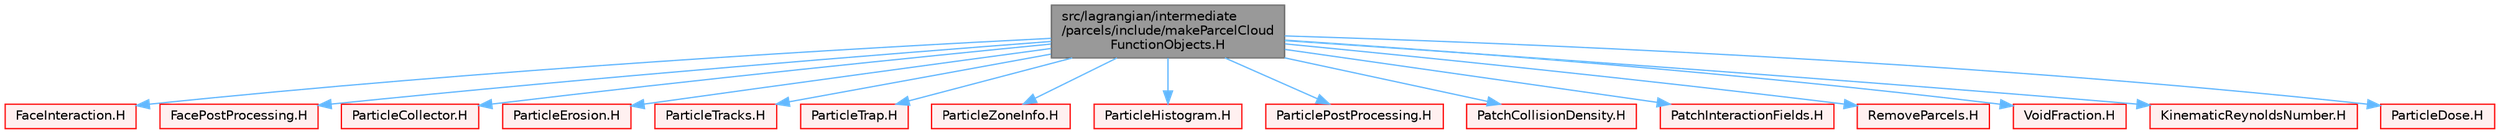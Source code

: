 digraph "src/lagrangian/intermediate/parcels/include/makeParcelCloudFunctionObjects.H"
{
 // LATEX_PDF_SIZE
  bgcolor="transparent";
  edge [fontname=Helvetica,fontsize=10,labelfontname=Helvetica,labelfontsize=10];
  node [fontname=Helvetica,fontsize=10,shape=box,height=0.2,width=0.4];
  Node1 [id="Node000001",label="src/lagrangian/intermediate\l/parcels/include/makeParcelCloud\lFunctionObjects.H",height=0.2,width=0.4,color="gray40", fillcolor="grey60", style="filled", fontcolor="black",tooltip=" "];
  Node1 -> Node2 [id="edge1_Node000001_Node000002",color="steelblue1",style="solid",tooltip=" "];
  Node2 [id="Node000002",label="FaceInteraction.H",height=0.2,width=0.4,color="red", fillcolor="#FFF0F0", style="filled",URL="$FaceInteraction_8H.html",tooltip=" "];
  Node1 -> Node243 [id="edge2_Node000001_Node000243",color="steelblue1",style="solid",tooltip=" "];
  Node243 [id="Node000243",label="FacePostProcessing.H",height=0.2,width=0.4,color="red", fillcolor="#FFF0F0", style="filled",URL="$FacePostProcessing_8H.html",tooltip=" "];
  Node1 -> Node254 [id="edge3_Node000001_Node000254",color="steelblue1",style="solid",tooltip=" "];
  Node254 [id="Node000254",label="ParticleCollector.H",height=0.2,width=0.4,color="red", fillcolor="#FFF0F0", style="filled",URL="$ParticleCollector_8H.html",tooltip=" "];
  Node1 -> Node264 [id="edge4_Node000001_Node000264",color="steelblue1",style="solid",tooltip=" "];
  Node264 [id="Node000264",label="ParticleErosion.H",height=0.2,width=0.4,color="red", fillcolor="#FFF0F0", style="filled",URL="$ParticleErosion_8H.html",tooltip=" "];
  Node1 -> Node396 [id="edge5_Node000001_Node000396",color="steelblue1",style="solid",tooltip=" "];
  Node396 [id="Node000396",label="ParticleTracks.H",height=0.2,width=0.4,color="red", fillcolor="#FFF0F0", style="filled",URL="$ParticleTracks_8H.html",tooltip=" "];
  Node1 -> Node399 [id="edge6_Node000001_Node000399",color="steelblue1",style="solid",tooltip=" "];
  Node399 [id="Node000399",label="ParticleTrap.H",height=0.2,width=0.4,color="red", fillcolor="#FFF0F0", style="filled",URL="$ParticleTrap_8H.html",tooltip=" "];
  Node1 -> Node400 [id="edge7_Node000001_Node000400",color="steelblue1",style="solid",tooltip=" "];
  Node400 [id="Node000400",label="ParticleZoneInfo.H",height=0.2,width=0.4,color="red", fillcolor="#FFF0F0", style="filled",URL="$ParticleZoneInfo_8H.html",tooltip=" "];
  Node1 -> Node410 [id="edge8_Node000001_Node000410",color="steelblue1",style="solid",tooltip=" "];
  Node410 [id="Node000410",label="ParticleHistogram.H",height=0.2,width=0.4,color="red", fillcolor="#FFF0F0", style="filled",URL="$ParticleHistogram_8H.html",tooltip=" "];
  Node1 -> Node412 [id="edge9_Node000001_Node000412",color="steelblue1",style="solid",tooltip=" "];
  Node412 [id="Node000412",label="ParticlePostProcessing.H",height=0.2,width=0.4,color="red", fillcolor="#FFF0F0", style="filled",URL="$ParticlePostProcessing_8H.html",tooltip=" "];
  Node1 -> Node413 [id="edge10_Node000001_Node000413",color="steelblue1",style="solid",tooltip=" "];
  Node413 [id="Node000413",label="PatchCollisionDensity.H",height=0.2,width=0.4,color="red", fillcolor="#FFF0F0", style="filled",URL="$PatchCollisionDensity_8H.html",tooltip=" "];
  Node1 -> Node414 [id="edge11_Node000001_Node000414",color="steelblue1",style="solid",tooltip=" "];
  Node414 [id="Node000414",label="PatchInteractionFields.H",height=0.2,width=0.4,color="red", fillcolor="#FFF0F0", style="filled",URL="$PatchInteractionFields_8H.html",tooltip=" "];
  Node1 -> Node415 [id="edge12_Node000001_Node000415",color="steelblue1",style="solid",tooltip=" "];
  Node415 [id="Node000415",label="RemoveParcels.H",height=0.2,width=0.4,color="red", fillcolor="#FFF0F0", style="filled",URL="$RemoveParcels_8H.html",tooltip=" "];
  Node1 -> Node416 [id="edge13_Node000001_Node000416",color="steelblue1",style="solid",tooltip=" "];
  Node416 [id="Node000416",label="VoidFraction.H",height=0.2,width=0.4,color="red", fillcolor="#FFF0F0", style="filled",URL="$VoidFraction_8H.html",tooltip=" "];
  Node1 -> Node417 [id="edge14_Node000001_Node000417",color="steelblue1",style="solid",tooltip=" "];
  Node417 [id="Node000417",label="KinematicReynoldsNumber.H",height=0.2,width=0.4,color="red", fillcolor="#FFF0F0", style="filled",URL="$KinematicReynoldsNumber_8H.html",tooltip=" "];
  Node1 -> Node418 [id="edge15_Node000001_Node000418",color="steelblue1",style="solid",tooltip=" "];
  Node418 [id="Node000418",label="ParticleDose.H",height=0.2,width=0.4,color="red", fillcolor="#FFF0F0", style="filled",URL="$ParticleDose_8H.html",tooltip=" "];
}
